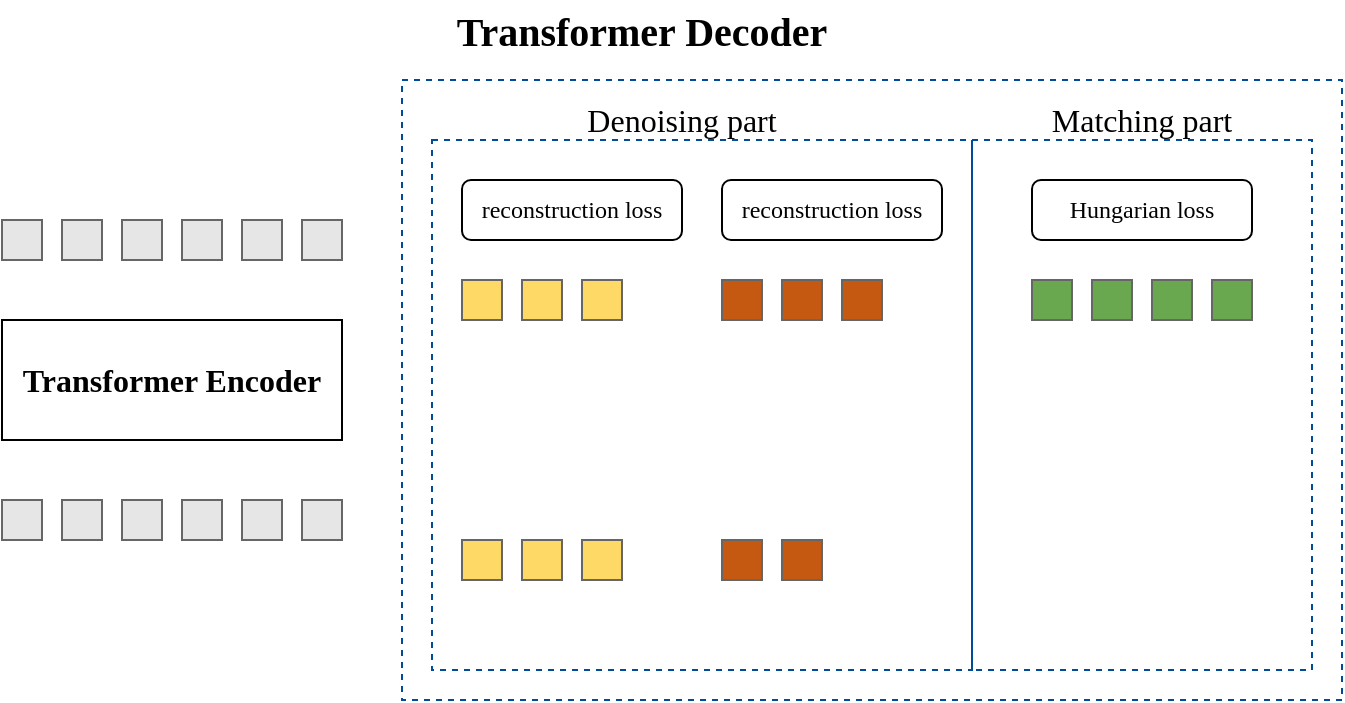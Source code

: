 <mxfile version="21.8.2" type="device">
  <diagram id="transformer_decoder" name="Transformer Decoder">
    <mxGraphModel dx="1422" dy="798" grid="1" gridSize="10" guides="1" tooltips="1" connect="1" arrows="1" fold="1" page="1" pageScale="1" pageWidth="850" pageHeight="1100" math="0" shadow="0">
      <root>
        <mxCell id="0" />
        <mxCell id="1" parent="0" />
        
        <!-- Title -->
        <mxCell id="2" value="&lt;font style=&quot;font-size: 20px;&quot; face=&quot;Times New Roman&quot;&gt;&lt;b&gt;Transformer Decoder&lt;/b&gt;&lt;/font&gt;" style="text;html=1;strokeColor=none;fillColor=none;align=center;verticalAlign=middle;whiteSpace=wrap;rounded=0;" vertex="1" parent="1">
          <mxGeometry x="320" y="60" width="240" height="30" as="geometry" />
        </mxCell>
        
        <!-- Main divided sections -->
        <mxCell id="3" value="" style="rounded=0;whiteSpace=wrap;html=1;fillColor=none;dashed=1;strokeColor=#004C99;strokeWidth=1;" vertex="1" parent="1">
          <mxGeometry x="320" y="100" width="470" height="310" as="geometry" />
        </mxCell>
        
        <!-- Denoising part -->
        <mxCell id="4" value="" style="rounded=0;whiteSpace=wrap;html=1;fillColor=none;dashed=1;strokeColor=#004C99;strokeWidth=1;" vertex="1" parent="1">
          <mxGeometry x="335" y="130" width="270" height="265" as="geometry" />
        </mxCell>
        
        <mxCell id="5" value="&lt;font face=&quot;Times New Roman&quot; style=&quot;font-size: 16px;&quot;&gt;Denoising part&lt;/font&gt;" style="text;html=1;strokeColor=none;fillColor=none;align=center;verticalAlign=middle;whiteSpace=wrap;rounded=0;" vertex="1" parent="1">
          <mxGeometry x="400" y="105" width="120" height="30" as="geometry" />
        </mxCell>
        
        <!-- Matching part -->
        <mxCell id="6" value="" style="rounded=0;whiteSpace=wrap;html=1;fillColor=none;dashed=1;strokeColor=#004C99;strokeWidth=1;" vertex="1" parent="1">
          <mxGeometry x="605" y="130" width="170" height="265" as="geometry" />
        </mxCell>
        
        <mxCell id="7" value="&lt;font face=&quot;Times New Roman&quot; style=&quot;font-size: 16px;&quot;&gt;Matching part&lt;/font&gt;" style="text;html=1;strokeColor=none;fillColor=none;align=center;verticalAlign=middle;whiteSpace=wrap;rounded=0;" vertex="1" parent="1">
          <mxGeometry x="630" y="105" width="120" height="30" as="geometry" />
        </mxCell>
        
        <!-- Transformer Encoder Box -->
        <mxCell id="8" value="&lt;font face=&quot;Times New Roman&quot; style=&quot;font-size: 16px;&quot;&gt;&lt;b&gt;Transformer Encoder&lt;/b&gt;&lt;/font&gt;" style="rounded=0;whiteSpace=wrap;html=1;fillColor=#ffffff;strokeColor=#000000;strokeWidth=1;" vertex="1" parent="1">
          <mxGeometry x="120" y="220" width="170" height="60" as="geometry" />
        </mxCell>
        
        <!-- Reconstruction Loss Boxes -->
        <mxCell id="9" value="&lt;font style=&quot;font-size: 12px;&quot; face=&quot;Times New Roman&quot;&gt;reconstruction loss&lt;/font&gt;" style="rounded=1;whiteSpace=wrap;html=1;fillColor=#FFFFFF;strokeColor=#000000;" vertex="1" parent="1">
          <mxGeometry x="350" y="150" width="110" height="30" as="geometry" />
        </mxCell>
        
        <mxCell id="10" value="&lt;font style=&quot;font-size: 12px;&quot; face=&quot;Times New Roman&quot;&gt;reconstruction loss&lt;/font&gt;" style="rounded=1;whiteSpace=wrap;html=1;fillColor=#FFFFFF;strokeColor=#000000;" vertex="1" parent="1">
          <mxGeometry x="480" y="150" width="110" height="30" as="geometry" />
        </mxCell>
        
        <!-- Hungarian Loss Box -->
        <mxCell id="11" value="&lt;font style=&quot;font-size: 12px;&quot; face=&quot;Times New Roman&quot;&gt;Hungarian loss&lt;/font&gt;" style="rounded=1;whiteSpace=wrap;html=1;fillColor=#FFFFFF;strokeColor=#000000;" vertex="1" parent="1">
          <mxGeometry x="635" y="150" width="110" height="30" as="geometry" />
        </mxCell>
        
        <!-- Input Boxes for Transformer Encoder -->
        <mxCell id="12" value="" style="rounded=0;whiteSpace=wrap;html=1;fillColor=#E6E6E6;strokeColor=#666666;" vertex="1" parent="1">
          <mxGeometry x="120" y="310" width="20" height="20" as="geometry" />
        </mxCell>
        
        <mxCell id="13" value="" style="rounded=0;whiteSpace=wrap;html=1;fillColor=#E6E6E6;strokeColor=#666666;" vertex="1" parent="1">
          <mxGeometry x="150" y="310" width="20" height="20" as="geometry" />
        </mxCell>
        
        <mxCell id="14" value="" style="rounded=0;whiteSpace=wrap;html=1;fillColor=#E6E6E6;strokeColor=#666666;" vertex="1" parent="1">
          <mxGeometry x="180" y="310" width="20" height="20" as="geometry" />
        </mxCell>
        
        <mxCell id="15" value="" style="rounded=0;whiteSpace=wrap;html=1;fillColor=#E6E6E6;strokeColor=#666666;" vertex="1" parent="1">
          <mxGeometry x="210" y="310" width="20" height="20" as="geometry" />
        </mxCell>
        
        <mxCell id="16" value="" style="rounded=0;whiteSpace=wrap;html=1;fillColor=#E6E6E6;strokeColor=#666666;" vertex="1" parent="1">
          <mxGeometry x="240" y="310" width="20" height="20" as="geometry" />
        </mxCell>
        
        <mxCell id="17" value="" style="rounded=0;whiteSpace=wrap;html=1;fillColor=#E6E6E6;strokeColor=#666666;" vertex="1" parent="1">
          <mxGeometry x="270" y="310" width="20" height="20" as="geometry" />
        </mxCell>
        
        <!-- Output Boxes from Transformer Encoder -->
        <mxCell id="18" value="" style="rounded=0;whiteSpace=wrap;html=1;fillColor=#E6E6E6;strokeColor=#666666;" vertex="1" parent="1">
          <mxGeometry x="120" y="170" width="20" height="20" as="geometry" />
        </mxCell>
        
        <mxCell id="19" value="" style="rounded=0;whiteSpace=wrap;html=1;fillColor=#E6E6E6;strokeColor=#666666;" vertex="1" parent="1">
          <mxGeometry x="150" y="170" width="20" height="20" as="geometry" />
        </mxCell>
        
        <mxCell id="20" value="" style="rounded=0;whiteSpace=wrap;html=1;fillColor=#E6E6E6;strokeColor=#666666;" vertex="1" parent="1">
          <mxGeometry x="180" y="170" width="20" height="20" as="geometry" />
        </mxCell>
        
        <mxCell id="21" value="" style="rounded=0;whiteSpace=wrap;html=1;fillColor=#E6E6E6;strokeColor=#666666;" vertex="1" parent="1">
          <mxGeometry x="210" y="170" width="20" height="20" as="geometry" />
        </mxCell>
        
        <mxCell id="22" value="" style="rounded=0;whiteSpace=wrap;html=1;fillColor=#E6E6E6;strokeColor=#666666;" vertex="1" parent="1">
          <mxGeometry x="240" y="170" width="20" height="20" as="geometry" />
        </mxCell>
        
        <mxCell id="23" value="" style="rounded=0;whiteSpace=wrap;html=1;fillColor=#E6E6E6;strokeColor=#666666;" vertex="1" parent="1">
          <mxGeometry x="270" y="170" width="20" height="20" as="geometry" />
        </mxCell>
        
        <!-- Denoising Group 0 Boxes -->
        <mxCell id="24" value="" style="rounded=0;whiteSpace=wrap;html=1;fillColor=#FFD966;strokeColor=#666666;" vertex="1" parent="1">
          <mxGeometry x="350" y="200" width="20" height="20" as="geometry" />
        </mxCell>
        
        <mxCell id="25" value="" style="rounded=0;whiteSpace=wrap;html=1;fillColor=#FFD966;strokeColor=#666666;" vertex="1" parent="1">
          <mxGeometry x="380" y="200" width="20" height="20" as="geometry" />
        </mxCell>
        
        <mxCell id="26" value="" style="rounded=0;whiteSpace=wrap;html=1;fillColor=#FFD966;strokeColor=#666666;" vertex="1" parent="1">
          <mxGeometry x="410" y="200" width="20" height="20" as="geometry" />
        </mxCell>
        
        <!-- Denoising Group 1 Boxes -->
        <mxCell id="27" value="" style="rounded=0;whiteSpace=wrap;html=1;fillColor=#C65911;strokeColor=#666666;" vertex="1" parent="1">
          <mxGeometry x="480" y="200" width="20" height="20" as="geometry" />
        </mxCell>
        
        <mxCell id="28" value="" style="rounded=0;whiteSpace=wrap;html=1;fillColor=#C65911;strokeColor=#666666;" vertex="1" parent="1">
          <mxGeometry x="510" y="200" width="20" height="20" as="geometry" />
        </mxCell>
        
        <mxCell id="29" value="" style="rounded=0;whiteSpace=wrap;html=1;fillColor=#C65911;strokeColor=#666666;" vertex="1" parent="1">
          <mxGeometry x="540" y="200" width="20" height="20" as="geometry" />
        </mxCell>
        
        <!-- Matching part Boxes -->
        <mxCell id="30" value="" style="rounded=0;whiteSpace=wrap;html=1;fillColor=#6AA84F;strokeColor=#666666;" vertex="1" parent="1">
          <mxGeometry x="635" y="200" width="20" height="20" as="geometry" />
        </mxCell>
        
        <mxCell id="31" value="" style="rounded=0;whiteSpace=wrap;html=1;fillColor=#6AA84F;strokeColor=#666666;" vertex="1" parent="1">
          <mxGeometry x="665" y="200" width="20" height="20" as="geometry" />
        </mxCell>
        
        <mxCell id="32" value="" style="rounded=0;whiteSpace=wrap;html=1;fillColor=#6AA84F;strokeColor=#666666;" vertex="1" parent="1">
          <mxGeometry x="695" y="200" width="20" height="20" as="geometry" />
        </mxCell>
        
        <mxCell id="33" value="" style="rounded=0;whiteSpace=wrap;html=1;fillColor=#6AA84F;strokeColor=#666666;" vertex="1" parent="1">
          <mxGeometry x="725" y="200" width="20" height="20" as="geometry" />
        </mxCell>
        
        <!-- Input Vectors Below -->
        <!-- Denoising Group 0 Input -->
        <mxCell id="34" value="" style="rounded=0;whiteSpace=wrap;html=1;fillColor=#FFD966;strokeColor=#666666;" vertex="1" parent="1">
          <mxGeometry x="350" y="330" width="20" height="20" as="geometry" />
        </mxCell>
        
        <mxCell id="35" value="" style="rounded=0;whiteSpace=wrap;html=1;fillColor=#FFD966;strokeColor=#666666;" vertex="1" parent="1">
          <mxGeometry x="380" y="330" width="20" height="20" as="geometry" />
        </mxCell>
        
        <mxCell id="36" value="" style="rounded=0;whiteSpace=wrap;html=1;fillColor=#FFD966;strokeColor=#666666;" vertex="1" parent="1">
          <mxGeometry x="410" y="330" width="20" height="20" as="geometry" />
        </mxCell>
        
        <!-- Denoising Group 1 Input -->
        <mxCell id="37" value="" style="rounded=0;whiteSpace=wrap;html=1;fillColor=#C65911;strokeColor=#666666;" vertex="1" parent="1">
          <mxGeometry x="480" y="330" width="20" height="20" as="geometry" />
        </mxCell>
        
        <mxCell id="38" value="" style="rounded=0;whiteSpace=wrap;html=1;fillColor=#C65911;strokeColor=#666666;" vertex="1" parent="1">
          <mxGeometry x="510" y="330" width="20" height="20" as="geometry" />
        </mxCell>
        
        <mxCell id="39" value="" style="rounded=0;whiteSpace=wrap;html=1;fillColor=#C65911;strokeColor=#666666